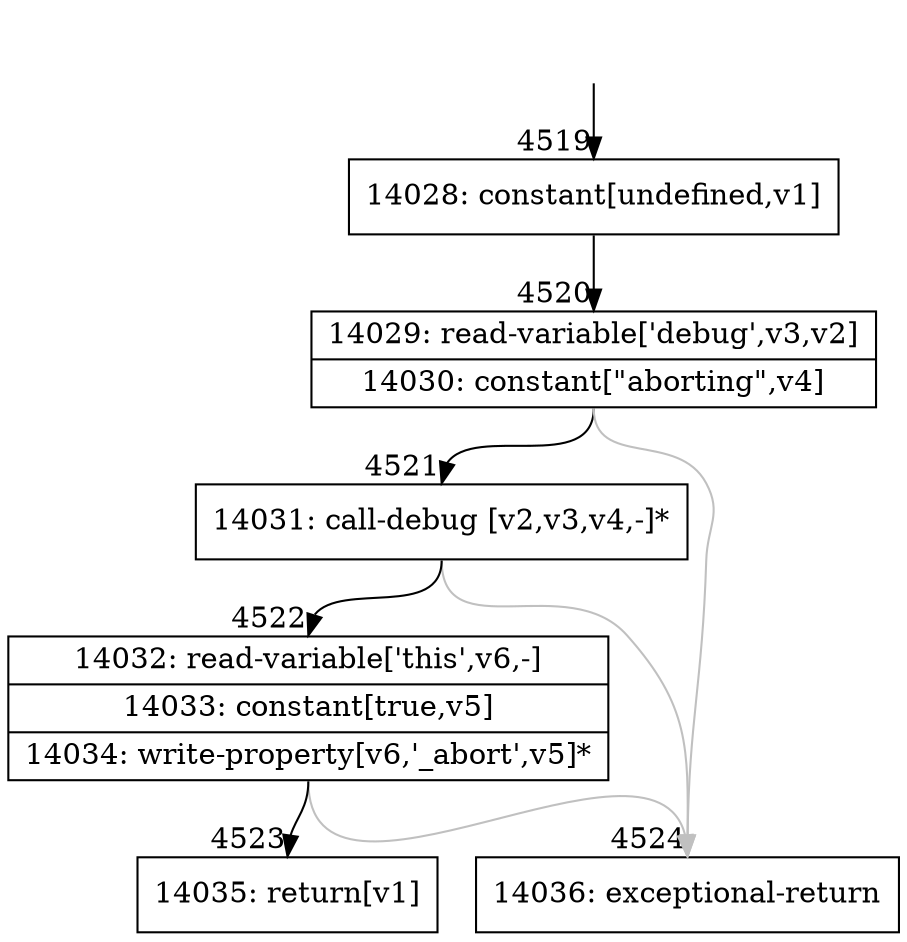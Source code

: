 digraph {
rankdir="TD"
BB_entry405[shape=none,label=""];
BB_entry405 -> BB4519 [tailport=s, headport=n, headlabel="    4519"]
BB4519 [shape=record label="{14028: constant[undefined,v1]}" ] 
BB4519 -> BB4520 [tailport=s, headport=n, headlabel="      4520"]
BB4520 [shape=record label="{14029: read-variable['debug',v3,v2]|14030: constant[\"aborting\",v4]}" ] 
BB4520 -> BB4521 [tailport=s, headport=n, headlabel="      4521"]
BB4520 -> BB4524 [tailport=s, headport=n, color=gray, headlabel="      4524"]
BB4521 [shape=record label="{14031: call-debug [v2,v3,v4,-]*}" ] 
BB4521 -> BB4522 [tailport=s, headport=n, headlabel="      4522"]
BB4521 -> BB4524 [tailport=s, headport=n, color=gray]
BB4522 [shape=record label="{14032: read-variable['this',v6,-]|14033: constant[true,v5]|14034: write-property[v6,'_abort',v5]*}" ] 
BB4522 -> BB4523 [tailport=s, headport=n, headlabel="      4523"]
BB4522 -> BB4524 [tailport=s, headport=n, color=gray]
BB4523 [shape=record label="{14035: return[v1]}" ] 
BB4524 [shape=record label="{14036: exceptional-return}" ] 
//#$~ 5240
}
